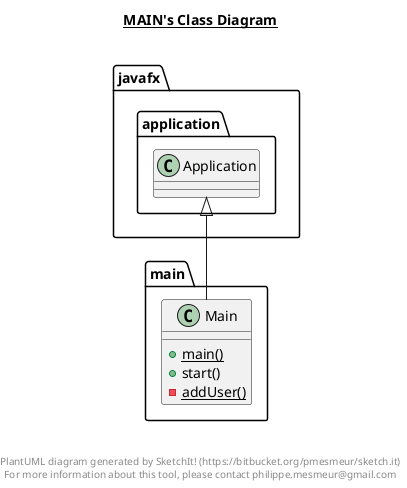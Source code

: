 @startuml

title __MAIN's Class Diagram__\n

  namespace main {
    class main.Main {
        {static} + main()
        + start()
        {static} - addUser()
    }
  }
  

  main.Main -up-|> javafx.application.Application


right footer


PlantUML diagram generated by SketchIt! (https://bitbucket.org/pmesmeur/sketch.it)
For more information about this tool, please contact philippe.mesmeur@gmail.com
endfooter

@enduml
